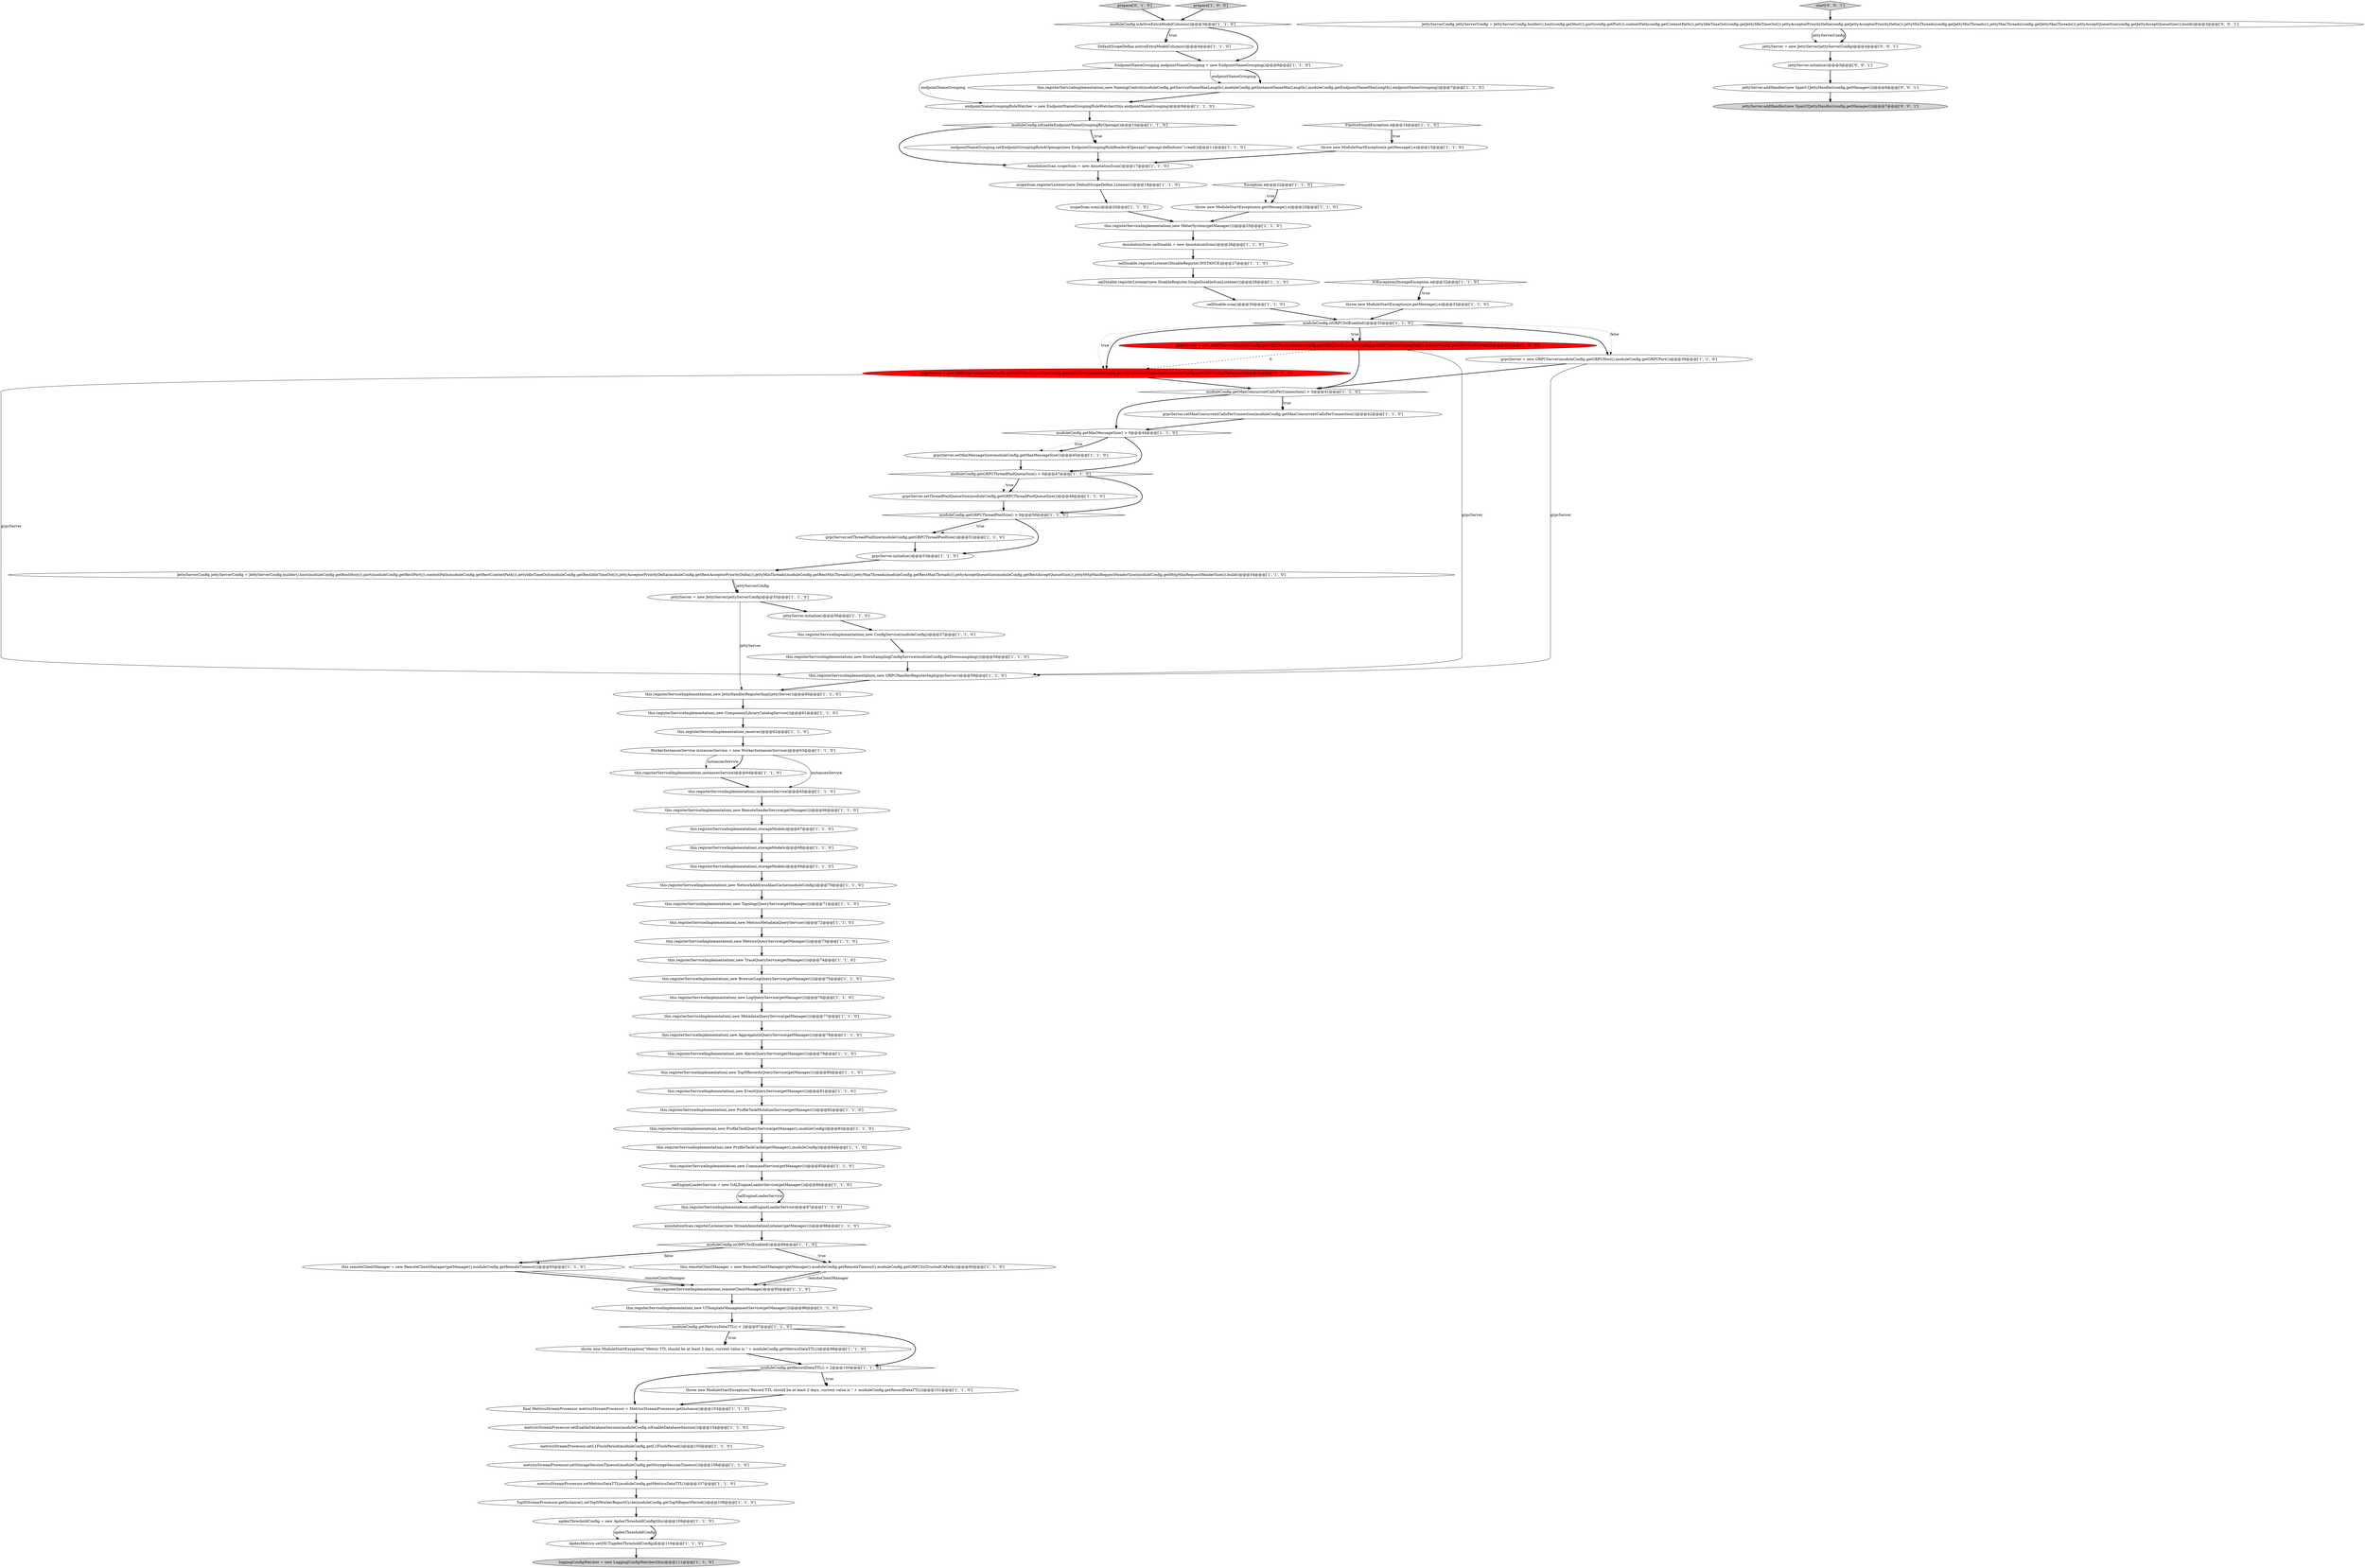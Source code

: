 digraph {
12 [style = filled, label = "this.registerServiceImplementation(,new CommandService(getManager()))@@@85@@@['1', '1', '0']", fillcolor = white, shape = ellipse image = "AAA0AAABBB1BBB"];
20 [style = filled, label = "moduleConfig.isGRPCSslEnabled()@@@89@@@['1', '1', '0']", fillcolor = white, shape = diamond image = "AAA0AAABBB1BBB"];
88 [style = filled, label = "grpcServer = new GRPCServer(moduleConfig.getGRPCHost(),moduleConfig.getGRPCPort(),moduleConfig.getGRPCSslCertChainPath(),moduleConfig.getGRPCSslKeyPath(),null)@@@36@@@['0', '1', '0']", fillcolor = red, shape = ellipse image = "AAA1AAABBB2BBB"];
6 [style = filled, label = "oalDisable.registerListener(new DisableRegister.SingleDisableScanListener())@@@28@@@['1', '1', '0']", fillcolor = white, shape = ellipse image = "AAA0AAABBB1BBB"];
34 [style = filled, label = "this.registerServiceImplementation(,new ProfileTaskQueryService(getManager(),moduleConfig))@@@83@@@['1', '1', '0']", fillcolor = white, shape = ellipse image = "AAA0AAABBB1BBB"];
1 [style = filled, label = "this.registerServiceImplementation(,storageModels)@@@68@@@['1', '1', '0']", fillcolor = white, shape = ellipse image = "AAA0AAABBB1BBB"];
5 [style = filled, label = "FileNotFoundException e@@@14@@@['1', '1', '0']", fillcolor = white, shape = diamond image = "AAA0AAABBB1BBB"];
62 [style = filled, label = "JettyServerConfig jettyServerConfig = JettyServerConfig.builder().host(moduleConfig.getRestHost()).port(moduleConfig.getRestPort()).contextPath(moduleConfig.getRestContextPath()).jettyIdleTimeOut(moduleConfig.getRestIdleTimeOut()).jettyAcceptorPriorityDelta(moduleConfig.getRestAcceptorPriorityDelta()).jettyMinThreads(moduleConfig.getRestMinThreads()).jettyMaxThreads(moduleConfig.getRestMaxThreads()).jettyAcceptQueueSize(moduleConfig.getRestAcceptQueueSize()).jettyHttpMaxRequestHeaderSize(moduleConfig.getHttpMaxRequestHeaderSize()).build()@@@54@@@['1', '1', '0']", fillcolor = white, shape = ellipse image = "AAA0AAABBB1BBB"];
58 [style = filled, label = "this.registerServiceImplementation(,instancesService)@@@64@@@['1', '1', '0']", fillcolor = white, shape = ellipse image = "AAA0AAABBB1BBB"];
3 [style = filled, label = "this.registerServiceImplementation(,new MetricsMetadataQueryService())@@@72@@@['1', '1', '0']", fillcolor = white, shape = ellipse image = "AAA0AAABBB1BBB"];
35 [style = filled, label = "Exception e@@@22@@@['1', '1', '0']", fillcolor = white, shape = diamond image = "AAA0AAABBB1BBB"];
66 [style = filled, label = "grpcServer.setThreadPoolSize(moduleConfig.getGRPCThreadPoolSize())@@@51@@@['1', '1', '0']", fillcolor = white, shape = ellipse image = "AAA0AAABBB1BBB"];
86 [style = filled, label = "final MetricsStreamProcessor metricsStreamProcessor = MetricsStreamProcessor.getInstance()@@@103@@@['1', '1', '0']", fillcolor = white, shape = ellipse image = "AAA0AAABBB1BBB"];
40 [style = filled, label = "endpointNameGrouping.setEndpointGroupingRule4Openapi(new EndpointGroupingRuleReader4Openapi(\"openapi-definitions\").read())@@@11@@@['1', '1', '0']", fillcolor = white, shape = ellipse image = "AAA0AAABBB1BBB"];
85 [style = filled, label = "grpcServer = new GRPCServer(moduleConfig.getGRPCHost(),moduleConfig.getGRPCPort())@@@39@@@['1', '1', '0']", fillcolor = white, shape = ellipse image = "AAA0AAABBB1BBB"];
39 [style = filled, label = "jettyServer = new JettyServer(jettyServerConfig)@@@55@@@['1', '1', '0']", fillcolor = white, shape = ellipse image = "AAA0AAABBB1BBB"];
56 [style = filled, label = "DefaultScopeDefine.activeExtraModelColumns()@@@4@@@['1', '1', '0']", fillcolor = white, shape = ellipse image = "AAA0AAABBB1BBB"];
60 [style = filled, label = "metricsStreamProcessor.setL1FlushPeriod(moduleConfig.getL1FlushPeriod())@@@105@@@['1', '1', '0']", fillcolor = white, shape = ellipse image = "AAA0AAABBB1BBB"];
17 [style = filled, label = "endpointNameGroupingRuleWatcher = new EndpointNameGroupingRuleWatcher(this,endpointNameGrouping)@@@9@@@['1', '1', '0']", fillcolor = white, shape = ellipse image = "AAA0AAABBB1BBB"];
28 [style = filled, label = "this.registerServiceImplementation(,new TopologyQueryService(getManager()))@@@71@@@['1', '1', '0']", fillcolor = white, shape = ellipse image = "AAA0AAABBB1BBB"];
84 [style = filled, label = "IOException|StorageException e@@@32@@@['1', '1', '0']", fillcolor = white, shape = diamond image = "AAA0AAABBB1BBB"];
33 [style = filled, label = "this.registerServiceImplementation(,new BrowserLogQueryService(getManager()))@@@75@@@['1', '1', '0']", fillcolor = white, shape = ellipse image = "AAA0AAABBB1BBB"];
9 [style = filled, label = "this.registerServiceImplementation(,new MetricsQueryService(getManager()))@@@73@@@['1', '1', '0']", fillcolor = white, shape = ellipse image = "AAA0AAABBB1BBB"];
27 [style = filled, label = "oalDisable.registerListener(DisableRegister.INSTANCE)@@@27@@@['1', '1', '0']", fillcolor = white, shape = ellipse image = "AAA0AAABBB1BBB"];
73 [style = filled, label = "this.registerServiceImplementation(,remoteClientManager)@@@95@@@['1', '1', '0']", fillcolor = white, shape = ellipse image = "AAA0AAABBB1BBB"];
41 [style = filled, label = "ApdexMetrics.setDICT(apdexThresholdConfig)@@@110@@@['1', '1', '0']", fillcolor = white, shape = ellipse image = "AAA0AAABBB1BBB"];
93 [style = filled, label = "jettyServer.initialize()@@@5@@@['0', '0', '1']", fillcolor = white, shape = ellipse image = "AAA0AAABBB3BBB"];
2 [style = filled, label = "this.registerServiceImplementation(,new NamingControl(moduleConfig.getServiceNameMaxLength(),moduleConfig.getInstanceNameMaxLength(),moduleConfig.getEndpointNameMaxLength(),endpointNameGrouping))@@@7@@@['1', '1', '0']", fillcolor = white, shape = ellipse image = "AAA0AAABBB1BBB"];
29 [style = filled, label = "throw new ModuleStartException(\"Metric TTL should be at least 2 days, current value is \" + moduleConfig.getMetricsDataTTL())@@@98@@@['1', '1', '0']", fillcolor = white, shape = ellipse image = "AAA0AAABBB1BBB"];
82 [style = filled, label = "this.registerServiceImplementation(,new DownSamplingConfigService(moduleConfig.getDownsampling()))@@@58@@@['1', '1', '0']", fillcolor = white, shape = ellipse image = "AAA0AAABBB1BBB"];
22 [style = filled, label = "metricsStreamProcessor.setStorageSessionTimeout(moduleConfig.getStorageSessionTimeout())@@@106@@@['1', '1', '0']", fillcolor = white, shape = ellipse image = "AAA0AAABBB1BBB"];
63 [style = filled, label = "jettyServer.initialize()@@@56@@@['1', '1', '0']", fillcolor = white, shape = ellipse image = "AAA0AAABBB1BBB"];
16 [style = filled, label = "this.registerServiceImplementation(,oalEngineLoaderService)@@@87@@@['1', '1', '0']", fillcolor = white, shape = ellipse image = "AAA0AAABBB1BBB"];
7 [style = filled, label = "this.registerServiceImplementation(,new ConfigService(moduleConfig))@@@57@@@['1', '1', '0']", fillcolor = white, shape = ellipse image = "AAA0AAABBB1BBB"];
89 [style = filled, label = "jettyServer.addHandler(new SpanV2JettyHandler(config,getManager()))@@@7@@@['0', '0', '1']", fillcolor = lightgray, shape = ellipse image = "AAA0AAABBB3BBB"];
61 [style = filled, label = "throw new ModuleStartException(e.getMessage(),e)@@@15@@@['1', '1', '0']", fillcolor = white, shape = ellipse image = "AAA0AAABBB1BBB"];
59 [style = filled, label = "this.registerServiceImplementation(,new TopNRecordsQueryService(getManager()))@@@80@@@['1', '1', '0']", fillcolor = white, shape = ellipse image = "AAA0AAABBB1BBB"];
19 [style = filled, label = "moduleConfig.isGRPCSslEnabled()@@@35@@@['1', '1', '0']", fillcolor = white, shape = diamond image = "AAA0AAABBB1BBB"];
52 [style = filled, label = "oalDisable.scan()@@@30@@@['1', '1', '0']", fillcolor = white, shape = ellipse image = "AAA0AAABBB1BBB"];
54 [style = filled, label = "throw new ModuleStartException(\"Record TTL should be at least 2 days, current value is \" + moduleConfig.getRecordDataTTL())@@@101@@@['1', '1', '0']", fillcolor = white, shape = ellipse image = "AAA0AAABBB1BBB"];
25 [style = filled, label = "this.registerServiceImplementation(,receiver)@@@62@@@['1', '1', '0']", fillcolor = white, shape = ellipse image = "AAA0AAABBB1BBB"];
50 [style = filled, label = "moduleConfig.getMaxConcurrentCallsPerConnection() > 0@@@41@@@['1', '1', '0']", fillcolor = white, shape = diamond image = "AAA0AAABBB1BBB"];
53 [style = filled, label = "throw new ModuleStartException(e.getMessage(),e)@@@33@@@['1', '1', '0']", fillcolor = white, shape = ellipse image = "AAA0AAABBB1BBB"];
91 [style = filled, label = "JettyServerConfig jettyServerConfig = JettyServerConfig.builder().host(config.getHost()).port(config.getPort()).contextPath(config.getContextPath()).jettyIdleTimeOut(config.getJettyIdleTimeOut()).jettyAcceptorPriorityDelta(config.getJettyAcceptorPriorityDelta()).jettyMinThreads(config.getJettyMinThreads()).jettyMaxThreads(config.getJettyMaxThreads()).jettyAcceptQueueSize(config.getJettyAcceptQueueSize()).build()@@@3@@@['0', '0', '1']", fillcolor = white, shape = ellipse image = "AAA0AAABBB3BBB"];
8 [style = filled, label = "EndpointNameGrouping endpointNameGrouping = new EndpointNameGrouping()@@@6@@@['1', '1', '0']", fillcolor = white, shape = ellipse image = "AAA0AAABBB1BBB"];
14 [style = filled, label = "this.remoteClientManager = new RemoteClientManager(getManager(),moduleConfig.getRemoteTimeout())@@@93@@@['1', '1', '0']", fillcolor = white, shape = ellipse image = "AAA0AAABBB1BBB"];
30 [style = filled, label = "this.registerServiceImplementation(,new ProfileTaskCache(getManager(),moduleConfig))@@@84@@@['1', '1', '0']", fillcolor = white, shape = ellipse image = "AAA0AAABBB1BBB"];
42 [style = filled, label = "moduleConfig.isEnableEndpointNameGroupingByOpenapi()@@@10@@@['1', '1', '0']", fillcolor = white, shape = diamond image = "AAA0AAABBB1BBB"];
45 [style = filled, label = "this.registerServiceImplementation(,new MetadataQueryService(getManager()))@@@77@@@['1', '1', '0']", fillcolor = white, shape = ellipse image = "AAA0AAABBB1BBB"];
90 [style = filled, label = "jettyServer.addHandler(new SpanV1JettyHandler(config,getManager()))@@@6@@@['0', '0', '1']", fillcolor = white, shape = ellipse image = "AAA0AAABBB3BBB"];
11 [style = filled, label = "WorkerInstancesService instancesService = new WorkerInstancesService()@@@63@@@['1', '1', '0']", fillcolor = white, shape = ellipse image = "AAA0AAABBB1BBB"];
77 [style = filled, label = "AnnotationScan scopeScan = new AnnotationScan()@@@17@@@['1', '1', '0']", fillcolor = white, shape = ellipse image = "AAA0AAABBB1BBB"];
78 [style = filled, label = "oalEngineLoaderService = new OALEngineLoaderService(getManager())@@@86@@@['1', '1', '0']", fillcolor = white, shape = ellipse image = "AAA0AAABBB1BBB"];
44 [style = filled, label = "grpcServer = new GRPCServer(moduleConfig.getGRPCHost(),moduleConfig.getGRPCPort(),moduleConfig.getGRPCSslCertChainPath(),moduleConfig.getGRPCSslKeyPath())@@@36@@@['1', '0', '0']", fillcolor = red, shape = ellipse image = "AAA1AAABBB1BBB"];
94 [style = filled, label = "start['0', '0', '1']", fillcolor = lightgray, shape = diamond image = "AAA0AAABBB3BBB"];
76 [style = filled, label = "this.registerServiceImplementation(,new UITemplateManagementService(getManager()))@@@96@@@['1', '1', '0']", fillcolor = white, shape = ellipse image = "AAA0AAABBB1BBB"];
67 [style = filled, label = "this.registerServiceImplementation(,new MeterSystem(getManager()))@@@25@@@['1', '1', '0']", fillcolor = white, shape = ellipse image = "AAA0AAABBB1BBB"];
87 [style = filled, label = "prepare['0', '1', '0']", fillcolor = lightgray, shape = diamond image = "AAA0AAABBB2BBB"];
80 [style = filled, label = "this.registerServiceImplementation(,new GRPCHandlerRegisterImpl(grpcServer))@@@59@@@['1', '1', '0']", fillcolor = white, shape = ellipse image = "AAA0AAABBB1BBB"];
13 [style = filled, label = "this.registerServiceImplementation(,storageModels)@@@67@@@['1', '1', '0']", fillcolor = white, shape = ellipse image = "AAA0AAABBB1BBB"];
37 [style = filled, label = "scopeScan.scan()@@@20@@@['1', '1', '0']", fillcolor = white, shape = ellipse image = "AAA0AAABBB1BBB"];
72 [style = filled, label = "grpcServer.setThreadPoolQueueSize(moduleConfig.getGRPCThreadPoolQueueSize())@@@48@@@['1', '1', '0']", fillcolor = white, shape = ellipse image = "AAA0AAABBB1BBB"];
10 [style = filled, label = "grpcServer.initialize()@@@53@@@['1', '1', '0']", fillcolor = white, shape = ellipse image = "AAA0AAABBB1BBB"];
32 [style = filled, label = "scopeScan.registerListener(new DefaultScopeDefine.Listener())@@@18@@@['1', '1', '0']", fillcolor = white, shape = ellipse image = "AAA0AAABBB1BBB"];
24 [style = filled, label = "this.registerServiceImplementation(,new EventQueryService(getManager()))@@@81@@@['1', '1', '0']", fillcolor = white, shape = ellipse image = "AAA0AAABBB1BBB"];
83 [style = filled, label = "this.registerServiceImplementation(,new JettyHandlerRegisterImpl(jettyServer))@@@60@@@['1', '1', '0']", fillcolor = white, shape = ellipse image = "AAA0AAABBB1BBB"];
47 [style = filled, label = "this.registerServiceImplementation(,new NetworkAddressAliasCache(moduleConfig))@@@70@@@['1', '1', '0']", fillcolor = white, shape = ellipse image = "AAA0AAABBB1BBB"];
75 [style = filled, label = "this.remoteClientManager = new RemoteClientManager(getManager(),moduleConfig.getRemoteTimeout(),moduleConfig.getGRPCSslTrustedCAPath())@@@90@@@['1', '1', '0']", fillcolor = white, shape = ellipse image = "AAA0AAABBB1BBB"];
46 [style = filled, label = "TopNStreamProcessor.getInstance().setTopNWorkerReportCycle(moduleConfig.getTopNReportPeriod())@@@108@@@['1', '1', '0']", fillcolor = white, shape = ellipse image = "AAA0AAABBB1BBB"];
38 [style = filled, label = "this.registerServiceImplementation(,new AggregationQueryService(getManager()))@@@78@@@['1', '1', '0']", fillcolor = white, shape = ellipse image = "AAA0AAABBB1BBB"];
0 [style = filled, label = "annotationScan.registerListener(new StreamAnnotationListener(getManager()))@@@88@@@['1', '1', '0']", fillcolor = white, shape = ellipse image = "AAA0AAABBB1BBB"];
18 [style = filled, label = "moduleConfig.getMetricsDataTTL() < 2@@@97@@@['1', '1', '0']", fillcolor = white, shape = diamond image = "AAA0AAABBB1BBB"];
51 [style = filled, label = "loggingConfigWatcher = new LoggingConfigWatcher(this)@@@111@@@['1', '1', '0']", fillcolor = lightgray, shape = ellipse image = "AAA0AAABBB1BBB"];
79 [style = filled, label = "moduleConfig.getMaxMessageSize() > 0@@@44@@@['1', '1', '0']", fillcolor = white, shape = diamond image = "AAA0AAABBB1BBB"];
74 [style = filled, label = "this.registerServiceImplementation(,new TraceQueryService(getManager()))@@@74@@@['1', '1', '0']", fillcolor = white, shape = ellipse image = "AAA0AAABBB1BBB"];
4 [style = filled, label = "this.registerServiceImplementation(,new LogQueryService(getManager()))@@@76@@@['1', '1', '0']", fillcolor = white, shape = ellipse image = "AAA0AAABBB1BBB"];
81 [style = filled, label = "this.registerServiceImplementation(,new ComponentLibraryCatalogService())@@@61@@@['1', '1', '0']", fillcolor = white, shape = ellipse image = "AAA0AAABBB1BBB"];
92 [style = filled, label = "jettyServer = new JettyServer(jettyServerConfig)@@@4@@@['0', '0', '1']", fillcolor = white, shape = ellipse image = "AAA0AAABBB3BBB"];
57 [style = filled, label = "this.registerServiceImplementation(,new ProfileTaskMutationService(getManager()))@@@82@@@['1', '1', '0']", fillcolor = white, shape = ellipse image = "AAA0AAABBB1BBB"];
26 [style = filled, label = "moduleConfig.getRecordDataTTL() < 2@@@100@@@['1', '1', '0']", fillcolor = white, shape = diamond image = "AAA0AAABBB1BBB"];
64 [style = filled, label = "this.registerServiceImplementation(,new AlarmQueryService(getManager()))@@@79@@@['1', '1', '0']", fillcolor = white, shape = ellipse image = "AAA0AAABBB1BBB"];
69 [style = filled, label = "grpcServer.setMaxMessageSize(moduleConfig.getMaxMessageSize())@@@45@@@['1', '1', '0']", fillcolor = white, shape = ellipse image = "AAA0AAABBB1BBB"];
43 [style = filled, label = "moduleConfig.getGRPCThreadPoolQueueSize() > 0@@@47@@@['1', '1', '0']", fillcolor = white, shape = diamond image = "AAA0AAABBB1BBB"];
48 [style = filled, label = "moduleConfig.isActiveExtraModelColumns()@@@3@@@['1', '1', '0']", fillcolor = white, shape = diamond image = "AAA0AAABBB1BBB"];
65 [style = filled, label = "apdexThresholdConfig = new ApdexThresholdConfig(this)@@@109@@@['1', '1', '0']", fillcolor = white, shape = ellipse image = "AAA0AAABBB1BBB"];
21 [style = filled, label = "this.registerServiceImplementation(,storageModels)@@@69@@@['1', '1', '0']", fillcolor = white, shape = ellipse image = "AAA0AAABBB1BBB"];
23 [style = filled, label = "this.registerServiceImplementation(,new RemoteSenderService(getManager()))@@@66@@@['1', '1', '0']", fillcolor = white, shape = ellipse image = "AAA0AAABBB1BBB"];
70 [style = filled, label = "moduleConfig.getGRPCThreadPoolSize() > 0@@@50@@@['1', '1', '0']", fillcolor = white, shape = diamond image = "AAA0AAABBB1BBB"];
31 [style = filled, label = "prepare['1', '0', '0']", fillcolor = lightgray, shape = diamond image = "AAA0AAABBB1BBB"];
15 [style = filled, label = "metricsStreamProcessor.setEnableDatabaseSession(moduleConfig.isEnableDatabaseSession())@@@104@@@['1', '1', '0']", fillcolor = white, shape = ellipse image = "AAA0AAABBB1BBB"];
68 [style = filled, label = "metricsStreamProcessor.setMetricsDataTTL(moduleConfig.getMetricsDataTTL())@@@107@@@['1', '1', '0']", fillcolor = white, shape = ellipse image = "AAA0AAABBB1BBB"];
55 [style = filled, label = "grpcServer.setMaxConcurrentCallsPerConnection(moduleConfig.getMaxConcurrentCallsPerConnection())@@@42@@@['1', '1', '0']", fillcolor = white, shape = ellipse image = "AAA0AAABBB1BBB"];
36 [style = filled, label = "this.registerServiceImplementation(,instancesService)@@@65@@@['1', '1', '0']", fillcolor = white, shape = ellipse image = "AAA0AAABBB1BBB"];
71 [style = filled, label = "AnnotationScan oalDisable = new AnnotationScan()@@@26@@@['1', '1', '0']", fillcolor = white, shape = ellipse image = "AAA0AAABBB1BBB"];
49 [style = filled, label = "throw new ModuleStartException(e.getMessage(),e)@@@23@@@['1', '1', '0']", fillcolor = white, shape = ellipse image = "AAA0AAABBB1BBB"];
38->64 [style = bold, label=""];
78->16 [style = solid, label="oalEngineLoaderService"];
16->0 [style = bold, label=""];
70->66 [style = bold, label=""];
32->37 [style = bold, label=""];
24->57 [style = bold, label=""];
60->22 [style = bold, label=""];
67->71 [style = bold, label=""];
19->88 [style = bold, label=""];
13->1 [style = bold, label=""];
57->34 [style = bold, label=""];
19->44 [style = bold, label=""];
85->50 [style = bold, label=""];
53->19 [style = bold, label=""];
19->44 [style = dotted, label="true"];
39->83 [style = solid, label="jettyServer"];
23->13 [style = bold, label=""];
1->21 [style = bold, label=""];
44->80 [style = solid, label="grpcServer"];
50->55 [style = bold, label=""];
62->39 [style = solid, label="jettyServerConfig"];
31->48 [style = bold, label=""];
45->38 [style = bold, label=""];
56->8 [style = bold, label=""];
80->83 [style = bold, label=""];
19->88 [style = dotted, label="true"];
49->67 [style = bold, label=""];
66->10 [style = bold, label=""];
28->3 [style = bold, label=""];
73->76 [style = bold, label=""];
88->50 [style = bold, label=""];
42->77 [style = bold, label=""];
90->89 [style = bold, label=""];
26->86 [style = bold, label=""];
43->70 [style = bold, label=""];
79->69 [style = dotted, label="true"];
50->55 [style = dotted, label="true"];
19->85 [style = dotted, label="false"];
79->69 [style = bold, label=""];
93->90 [style = bold, label=""];
43->72 [style = dotted, label="true"];
86->15 [style = bold, label=""];
47->28 [style = bold, label=""];
44->50 [style = bold, label=""];
70->66 [style = dotted, label="true"];
35->49 [style = dotted, label="true"];
20->14 [style = bold, label=""];
17->42 [style = bold, label=""];
52->19 [style = bold, label=""];
42->40 [style = bold, label=""];
78->16 [style = bold, label=""];
85->80 [style = solid, label="grpcServer"];
62->39 [style = bold, label=""];
20->75 [style = bold, label=""];
94->91 [style = bold, label=""];
29->26 [style = bold, label=""];
4->45 [style = bold, label=""];
79->43 [style = bold, label=""];
83->81 [style = bold, label=""];
65->41 [style = solid, label="apdexThresholdConfig"];
5->61 [style = bold, label=""];
14->73 [style = bold, label=""];
63->7 [style = bold, label=""];
91->92 [style = solid, label="jettyServerConfig"];
0->20 [style = bold, label=""];
77->32 [style = bold, label=""];
7->82 [style = bold, label=""];
19->85 [style = bold, label=""];
11->58 [style = bold, label=""];
92->93 [style = bold, label=""];
9->74 [style = bold, label=""];
87->48 [style = bold, label=""];
18->29 [style = dotted, label="true"];
2->17 [style = bold, label=""];
69->43 [style = bold, label=""];
21->47 [style = bold, label=""];
14->73 [style = solid, label="remoteClientManager"];
44->88 [style = dashed, label="0"];
22->68 [style = bold, label=""];
33->4 [style = bold, label=""];
18->26 [style = bold, label=""];
65->41 [style = bold, label=""];
76->18 [style = bold, label=""];
48->56 [style = dotted, label="true"];
35->49 [style = bold, label=""];
81->25 [style = bold, label=""];
64->59 [style = bold, label=""];
26->54 [style = dotted, label="true"];
43->72 [style = bold, label=""];
42->40 [style = dotted, label="true"];
5->61 [style = dotted, label="true"];
3->9 [style = bold, label=""];
10->62 [style = bold, label=""];
30->12 [style = bold, label=""];
26->54 [style = bold, label=""];
8->2 [style = bold, label=""];
8->17 [style = solid, label="endpointNameGrouping"];
11->58 [style = solid, label="instancesService"];
75->73 [style = bold, label=""];
20->14 [style = dotted, label="false"];
91->92 [style = bold, label=""];
37->67 [style = bold, label=""];
39->63 [style = bold, label=""];
58->36 [style = bold, label=""];
84->53 [style = bold, label=""];
15->60 [style = bold, label=""];
82->80 [style = bold, label=""];
11->36 [style = solid, label="instancesService"];
48->56 [style = bold, label=""];
68->46 [style = bold, label=""];
54->86 [style = bold, label=""];
72->70 [style = bold, label=""];
75->73 [style = solid, label="remoteClientManager"];
40->77 [style = bold, label=""];
48->8 [style = bold, label=""];
34->30 [style = bold, label=""];
27->6 [style = bold, label=""];
6->52 [style = bold, label=""];
84->53 [style = dotted, label="true"];
61->77 [style = bold, label=""];
18->29 [style = bold, label=""];
8->2 [style = solid, label="endpointNameGrouping"];
36->23 [style = bold, label=""];
88->80 [style = solid, label="grpcServer"];
25->11 [style = bold, label=""];
50->79 [style = bold, label=""];
41->51 [style = bold, label=""];
20->75 [style = dotted, label="true"];
71->27 [style = bold, label=""];
74->33 [style = bold, label=""];
59->24 [style = bold, label=""];
46->65 [style = bold, label=""];
55->79 [style = bold, label=""];
12->78 [style = bold, label=""];
70->10 [style = bold, label=""];
}
